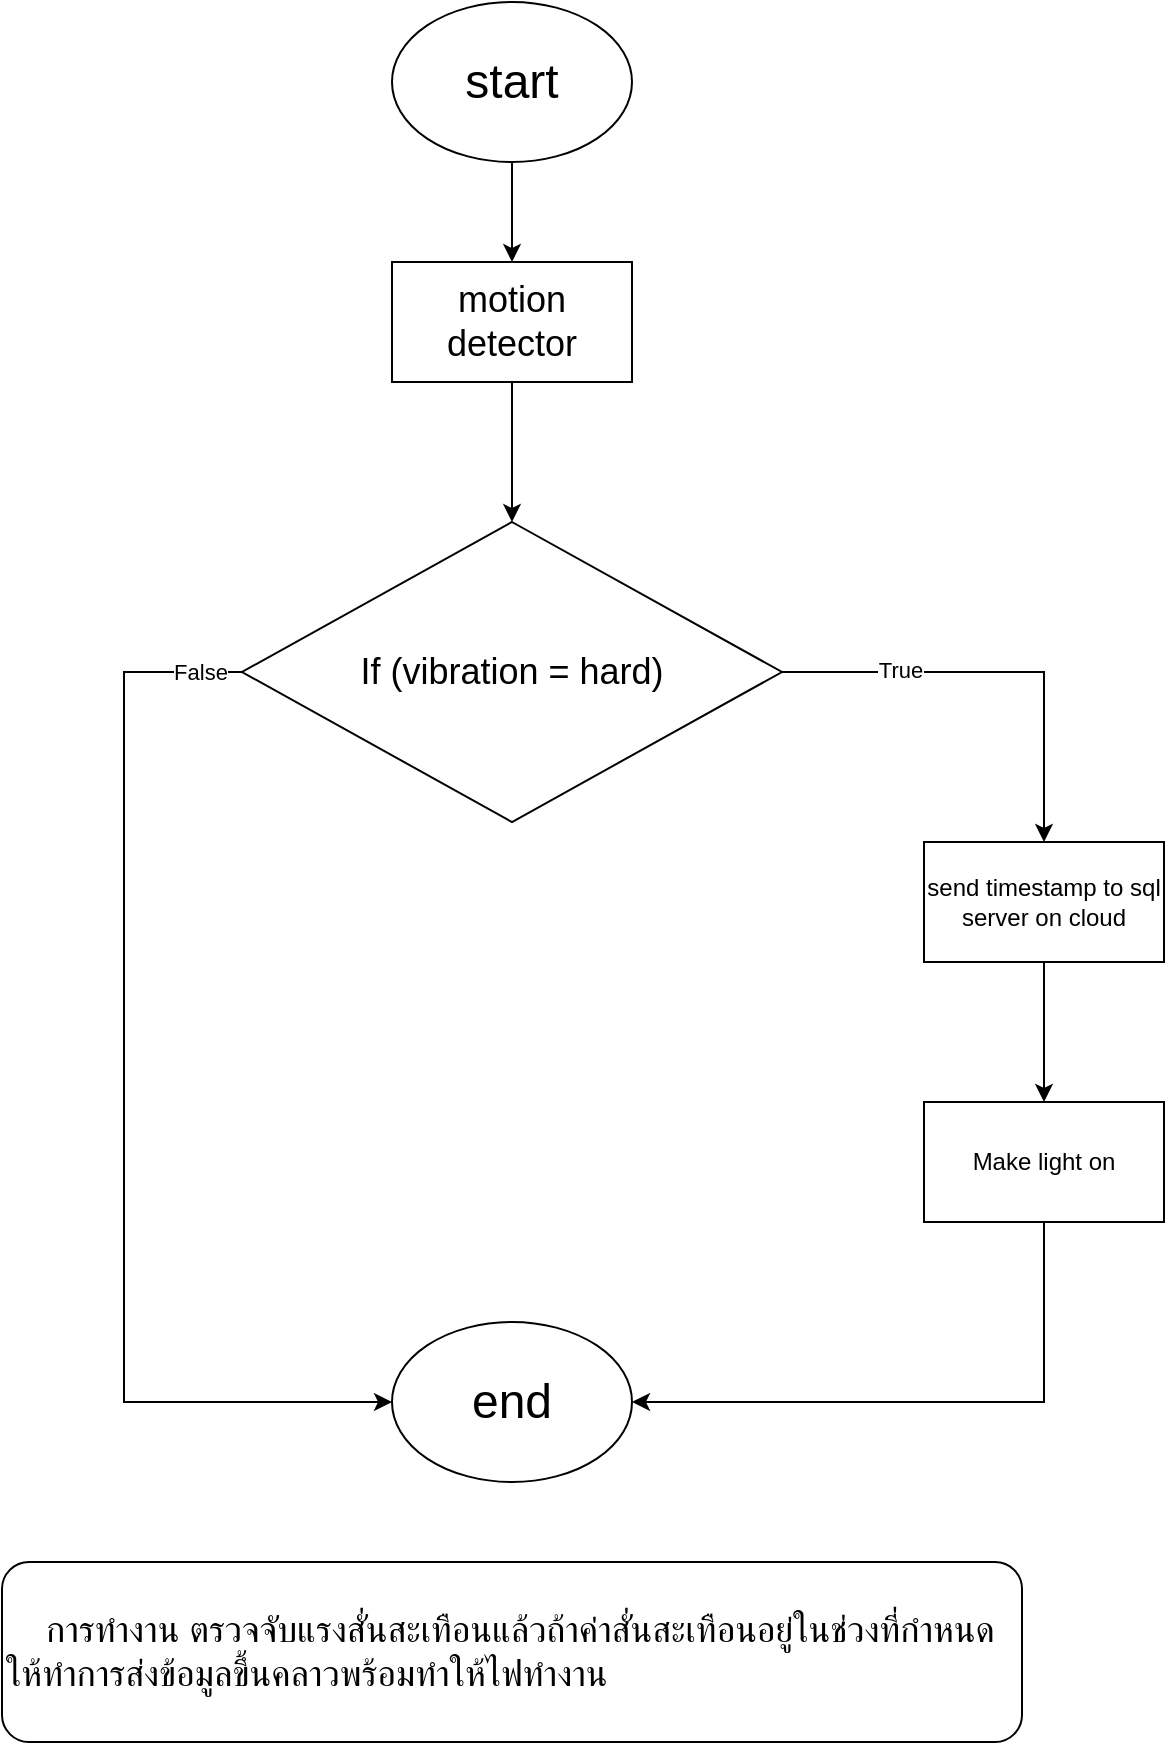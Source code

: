 <mxfile version="24.4.0" type="github">
  <diagram name="หน้า-1" id="bA-24ORlJP5vfWoPBaNp">
    <mxGraphModel dx="1372" dy="820" grid="1" gridSize="10" guides="1" tooltips="1" connect="1" arrows="1" fold="1" page="1" pageScale="1" pageWidth="827" pageHeight="1169" math="0" shadow="0">
      <root>
        <mxCell id="0" />
        <mxCell id="1" parent="0" />
        <mxCell id="O_P5X878wxLX0TTWx2cp-15" style="edgeStyle=orthogonalEdgeStyle;rounded=0;orthogonalLoop=1;jettySize=auto;html=1;exitX=0.5;exitY=1;exitDx=0;exitDy=0;entryX=0.5;entryY=0;entryDx=0;entryDy=0;" parent="1" source="O_P5X878wxLX0TTWx2cp-11" target="O_P5X878wxLX0TTWx2cp-13" edge="1">
          <mxGeometry relative="1" as="geometry" />
        </mxCell>
        <mxCell id="O_P5X878wxLX0TTWx2cp-11" value="&lt;font style=&quot;font-size: 18px;&quot;&gt;motion detector&lt;/font&gt;" style="rounded=0;whiteSpace=wrap;html=1;" parent="1" vertex="1">
          <mxGeometry x="354" y="140" width="120" height="60" as="geometry" />
        </mxCell>
        <mxCell id="O_P5X878wxLX0TTWx2cp-14" style="edgeStyle=orthogonalEdgeStyle;rounded=0;orthogonalLoop=1;jettySize=auto;html=1;entryX=0.5;entryY=0;entryDx=0;entryDy=0;" parent="1" source="O_P5X878wxLX0TTWx2cp-12" target="O_P5X878wxLX0TTWx2cp-11" edge="1">
          <mxGeometry relative="1" as="geometry" />
        </mxCell>
        <mxCell id="O_P5X878wxLX0TTWx2cp-12" value="&lt;font style=&quot;font-size: 24px;&quot;&gt;start&lt;/font&gt;" style="ellipse;whiteSpace=wrap;html=1;" parent="1" vertex="1">
          <mxGeometry x="354" y="10" width="120" height="80" as="geometry" />
        </mxCell>
        <mxCell id="O_P5X878wxLX0TTWx2cp-17" style="edgeStyle=orthogonalEdgeStyle;rounded=0;orthogonalLoop=1;jettySize=auto;html=1;entryX=0;entryY=0.5;entryDx=0;entryDy=0;" parent="1" source="O_P5X878wxLX0TTWx2cp-13" target="O_P5X878wxLX0TTWx2cp-16" edge="1">
          <mxGeometry relative="1" as="geometry">
            <Array as="points">
              <mxPoint x="220" y="345" />
              <mxPoint x="220" y="710" />
            </Array>
          </mxGeometry>
        </mxCell>
        <mxCell id="O_P5X878wxLX0TTWx2cp-18" value="False" style="edgeLabel;html=1;align=center;verticalAlign=middle;resizable=0;points=[];" parent="O_P5X878wxLX0TTWx2cp-17" connectable="0" vertex="1">
          <mxGeometry x="-0.925" relative="1" as="geometry">
            <mxPoint as="offset" />
          </mxGeometry>
        </mxCell>
        <mxCell id="O_P5X878wxLX0TTWx2cp-20" style="edgeStyle=orthogonalEdgeStyle;rounded=0;orthogonalLoop=1;jettySize=auto;html=1;exitX=1;exitY=0.5;exitDx=0;exitDy=0;entryX=0.5;entryY=0;entryDx=0;entryDy=0;" parent="1" source="O_P5X878wxLX0TTWx2cp-13" target="O_P5X878wxLX0TTWx2cp-19" edge="1">
          <mxGeometry relative="1" as="geometry" />
        </mxCell>
        <mxCell id="O_P5X878wxLX0TTWx2cp-25" value="True" style="edgeLabel;html=1;align=center;verticalAlign=middle;resizable=0;points=[];" parent="O_P5X878wxLX0TTWx2cp-20" connectable="0" vertex="1">
          <mxGeometry x="-0.456" y="1" relative="1" as="geometry">
            <mxPoint as="offset" />
          </mxGeometry>
        </mxCell>
        <mxCell id="O_P5X878wxLX0TTWx2cp-13" value="&lt;font style=&quot;&quot;&gt;&lt;font style=&quot;font-size: 18px;&quot;&gt;If (vibration = hard&lt;span style=&quot;background-color: initial;&quot;&gt;)&lt;/span&gt;&lt;/font&gt;&lt;br&gt;&lt;/font&gt;" style="rhombus;whiteSpace=wrap;html=1;" parent="1" vertex="1">
          <mxGeometry x="279" y="270" width="270" height="150" as="geometry" />
        </mxCell>
        <mxCell id="O_P5X878wxLX0TTWx2cp-16" value="&lt;font style=&quot;font-size: 24px;&quot;&gt;end&lt;/font&gt;" style="ellipse;whiteSpace=wrap;html=1;" parent="1" vertex="1">
          <mxGeometry x="354" y="670" width="120" height="80" as="geometry" />
        </mxCell>
        <mxCell id="O_P5X878wxLX0TTWx2cp-22" style="edgeStyle=orthogonalEdgeStyle;rounded=0;orthogonalLoop=1;jettySize=auto;html=1;entryX=0.5;entryY=0;entryDx=0;entryDy=0;" parent="1" source="O_P5X878wxLX0TTWx2cp-19" target="O_P5X878wxLX0TTWx2cp-21" edge="1">
          <mxGeometry relative="1" as="geometry" />
        </mxCell>
        <mxCell id="O_P5X878wxLX0TTWx2cp-19" value="send timestamp to sql server on cloud" style="rounded=0;whiteSpace=wrap;html=1;" parent="1" vertex="1">
          <mxGeometry x="620" y="430" width="120" height="60" as="geometry" />
        </mxCell>
        <mxCell id="O_P5X878wxLX0TTWx2cp-23" style="edgeStyle=orthogonalEdgeStyle;rounded=0;orthogonalLoop=1;jettySize=auto;html=1;entryX=1;entryY=0.5;entryDx=0;entryDy=0;" parent="1" source="O_P5X878wxLX0TTWx2cp-21" target="O_P5X878wxLX0TTWx2cp-16" edge="1">
          <mxGeometry relative="1" as="geometry">
            <Array as="points">
              <mxPoint x="680" y="710" />
            </Array>
          </mxGeometry>
        </mxCell>
        <mxCell id="O_P5X878wxLX0TTWx2cp-21" value="Make light on" style="rounded=0;whiteSpace=wrap;html=1;" parent="1" vertex="1">
          <mxGeometry x="620" y="560" width="120" height="60" as="geometry" />
        </mxCell>
        <mxCell id="O_P5X878wxLX0TTWx2cp-26" value="&lt;span style=&quot;font-size: 18px;&quot;&gt;&amp;nbsp; &amp;nbsp; การทำงาน ตรวจจับแรงสั่นสะเทือนแล้วถ้าค่าสั่นสะเทือนอยู่ในช่วงที่กำหนดให้ทำการส่งข้อมูลขึ้นคลาวพร้อมทำให้ไฟทำงาน&lt;br&gt;&lt;/span&gt;" style="rounded=1;whiteSpace=wrap;html=1;align=left;" parent="1" vertex="1">
          <mxGeometry x="159" y="790" width="510" height="90" as="geometry" />
        </mxCell>
      </root>
    </mxGraphModel>
  </diagram>
</mxfile>

